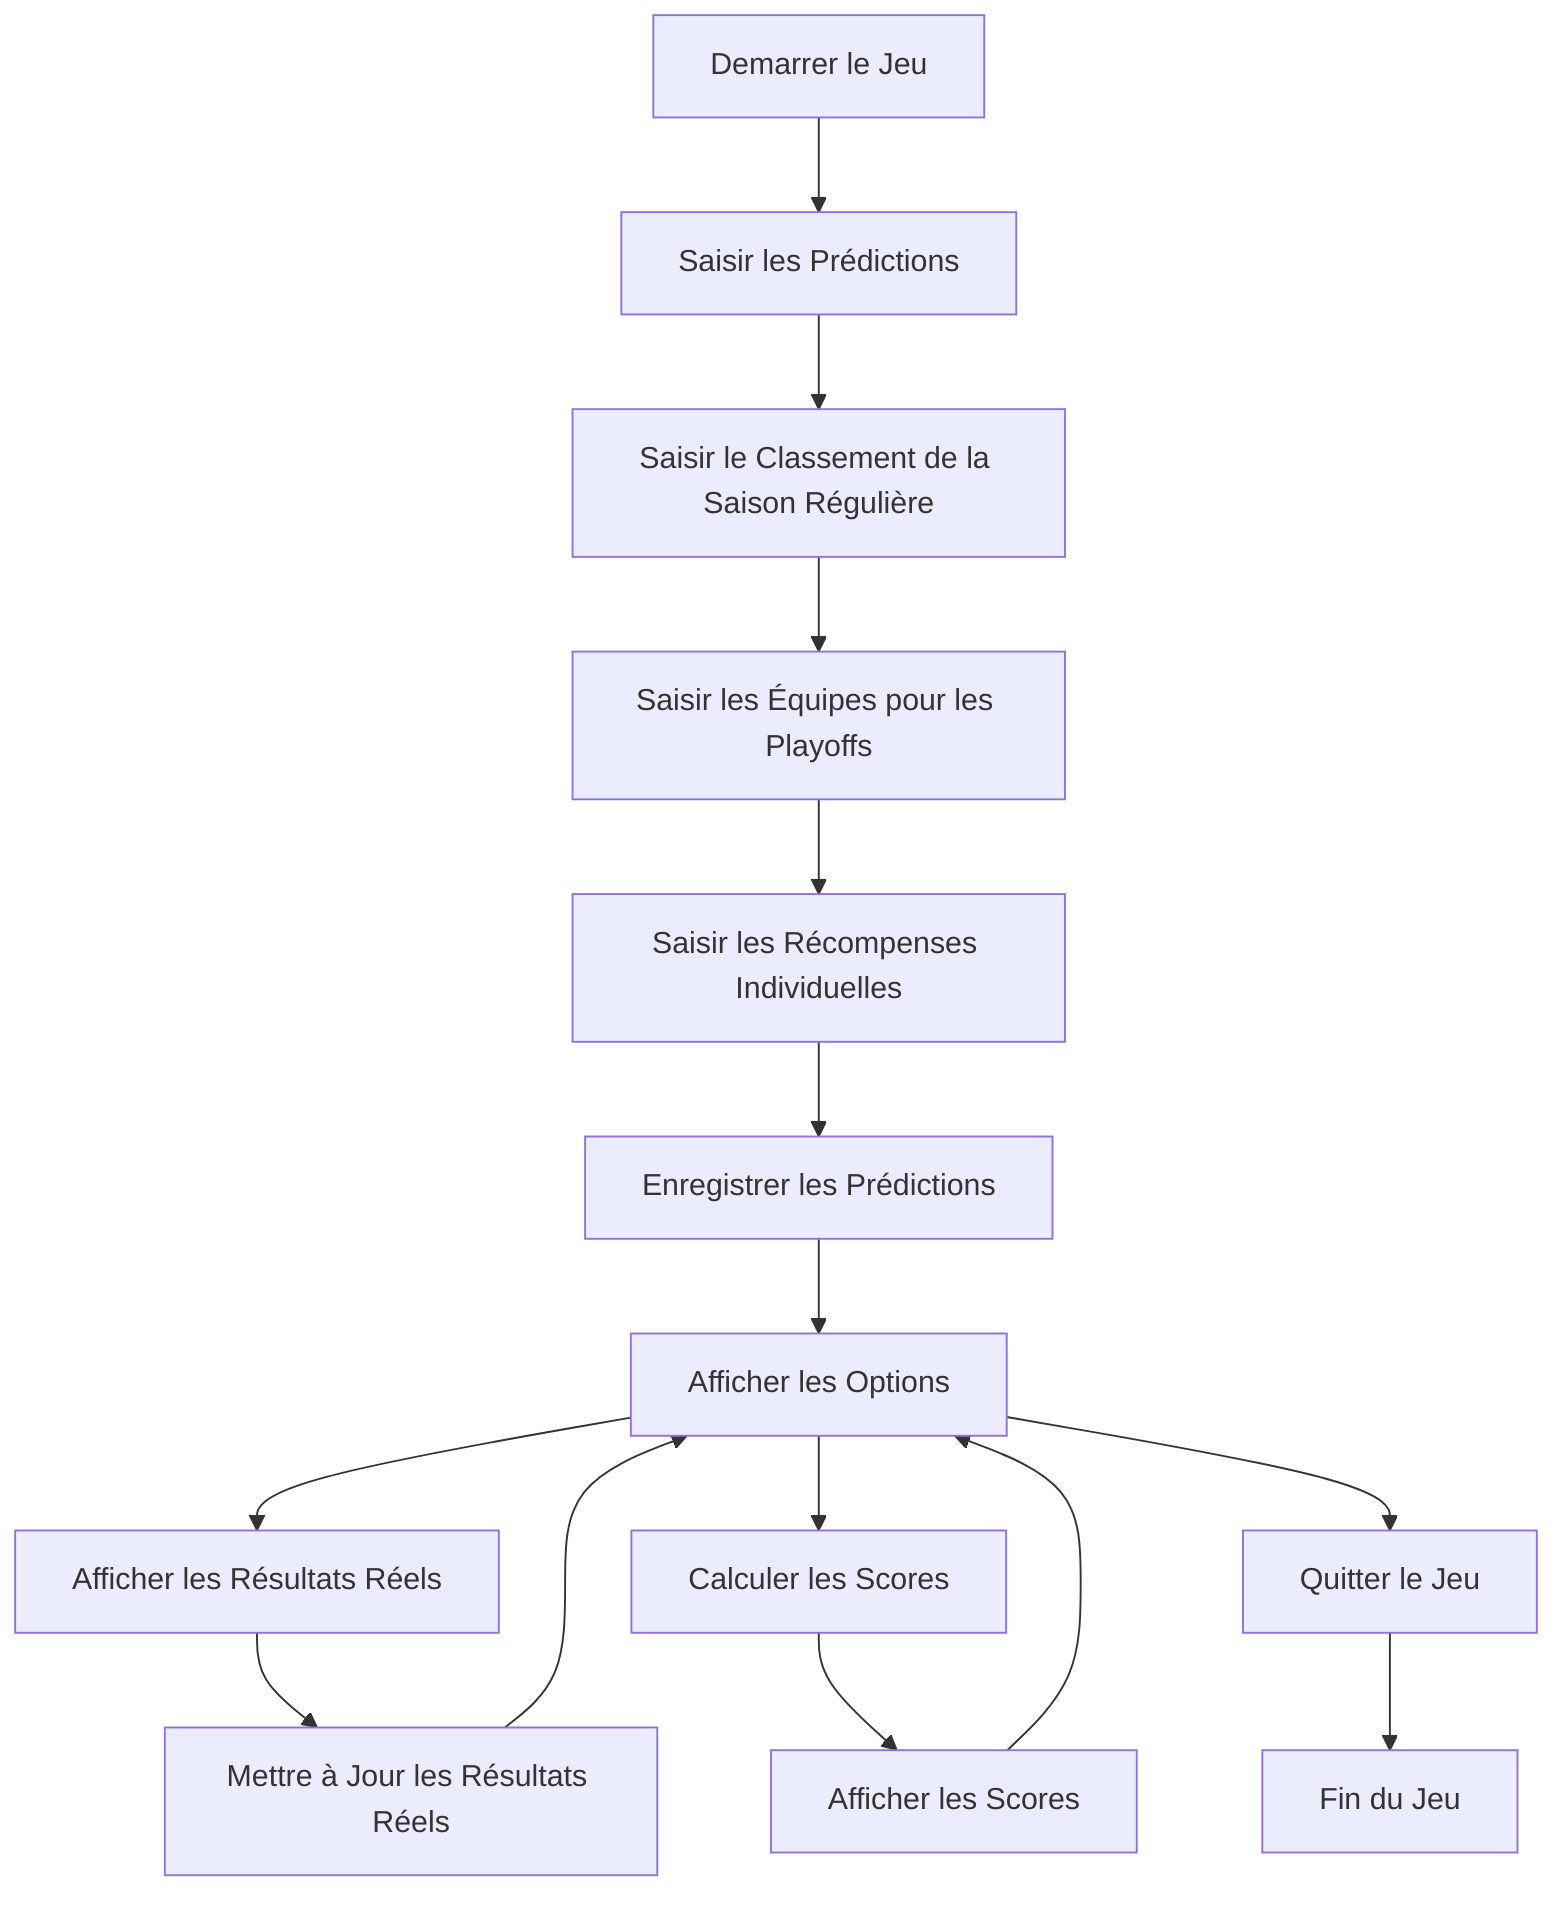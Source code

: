 flowchart TD
A[Demarrer le Jeu] --> B[Saisir les Prédictions]
B --> C[Saisir le Classement de la Saison Régulière]
C --> D[Saisir les Équipes pour les Playoffs]
D --> E[Saisir les Récompenses Individuelles]
E --> F[Enregistrer les Prédictions]
F --> G[Afficher les Options]
G --> H[Afficher les Résultats Réels]
G --> I[Calculer les Scores]
G --> J[Quitter le Jeu]
H --> K[Mettre à Jour les Résultats Réels]
K --> G
I --> L[Afficher les Scores]
L --> G
J --> M[Fin du Jeu]